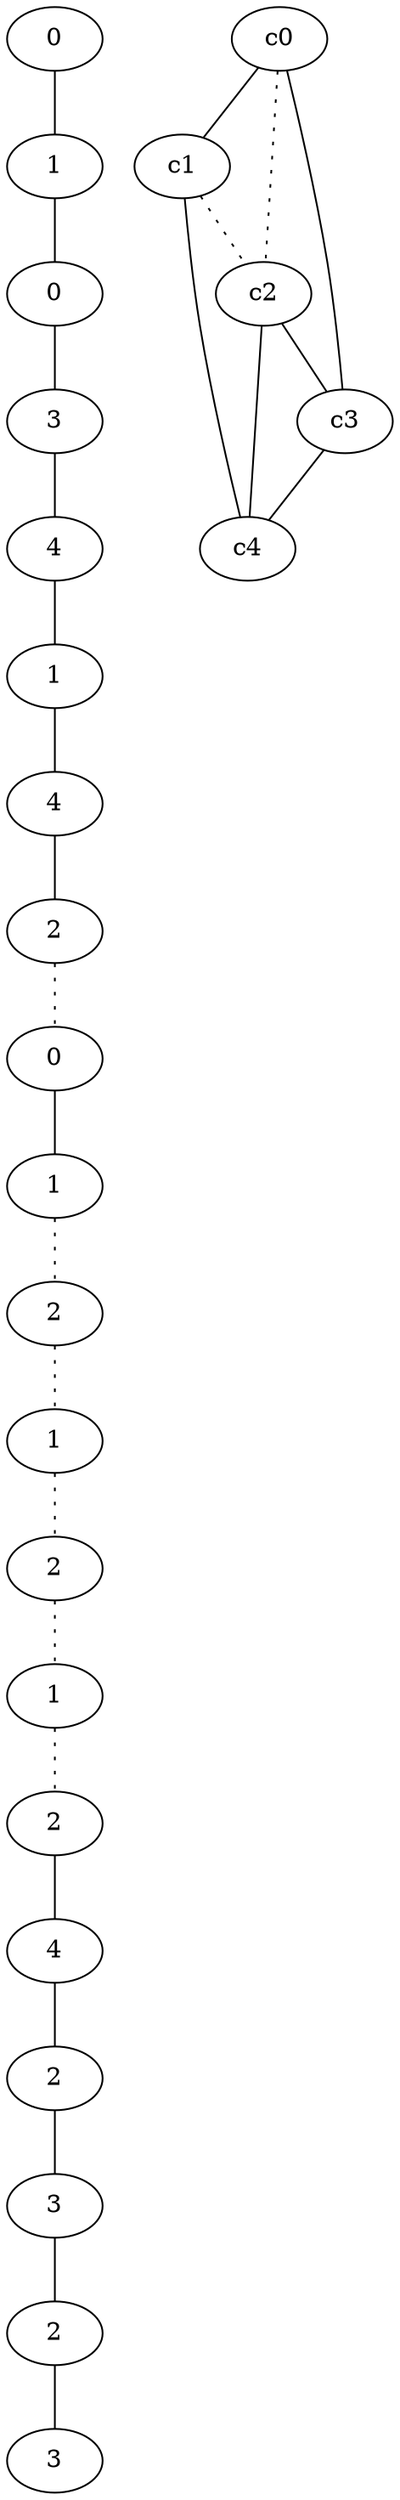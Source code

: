 graph {
a0[label=0];
a1[label=1];
a2[label=0];
a3[label=3];
a4[label=4];
a5[label=1];
a6[label=4];
a7[label=2];
a8[label=0];
a9[label=1];
a10[label=2];
a11[label=1];
a12[label=2];
a13[label=1];
a14[label=2];
a15[label=4];
a16[label=2];
a17[label=3];
a18[label=2];
a19[label=3];
a0 -- a1;
a1 -- a2;
a2 -- a3;
a3 -- a4;
a4 -- a5;
a5 -- a6;
a6 -- a7;
a7 -- a8 [style=dotted];
a8 -- a9;
a9 -- a10 [style=dotted];
a10 -- a11 [style=dotted];
a11 -- a12 [style=dotted];
a12 -- a13 [style=dotted];
a13 -- a14 [style=dotted];
a14 -- a15;
a15 -- a16;
a16 -- a17;
a17 -- a18;
a18 -- a19;
c0 -- c1;
c0 -- c2 [style=dotted];
c0 -- c3;
c1 -- c2 [style=dotted];
c1 -- c4;
c2 -- c3;
c2 -- c4;
c3 -- c4;
}
